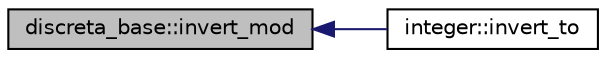 digraph "discreta_base::invert_mod"
{
  edge [fontname="Helvetica",fontsize="10",labelfontname="Helvetica",labelfontsize="10"];
  node [fontname="Helvetica",fontsize="10",shape=record];
  rankdir="LR";
  Node13733 [label="discreta_base::invert_mod",height=0.2,width=0.4,color="black", fillcolor="grey75", style="filled", fontcolor="black"];
  Node13733 -> Node13734 [dir="back",color="midnightblue",fontsize="10",style="solid",fontname="Helvetica"];
  Node13734 [label="integer::invert_to",height=0.2,width=0.4,color="black", fillcolor="white", style="filled",URL="$d0/de5/classinteger.html#a9a991b285677b99b4879034e31648b7a"];
}
